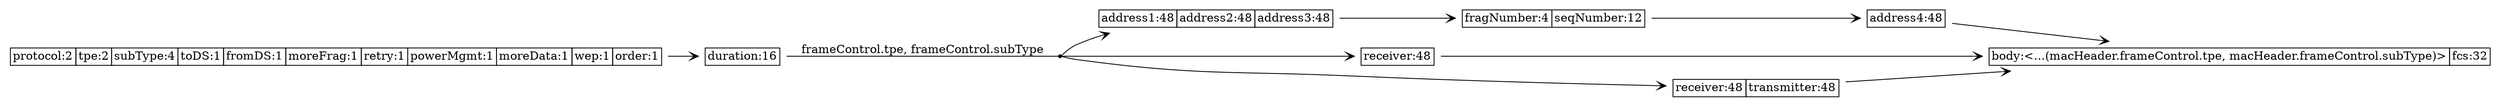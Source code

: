 digraph G {
  rankdir = LR;
  node [shape=plaintext];
  edge [arrowhead=vee];

  n0 [label=<
    <TABLE BORDER="0" CELLBORDER="1" CELLSPACING="0">
      <TR><TD>protocol:2</TD><TD>tpe:2</TD><TD>subType:4</TD><TD>toDS:1</TD><TD>fromDS:1</TD><TD>moreFrag:1</TD><TD>retry:1</TD><TD>powerMgmt:1</TD><TD>moreData:1</TD><TD>wep:1</TD><TD>order:1</TD></TR>
    </TABLE>
  >];
  n1 [label=<
    <TABLE BORDER="0" CELLBORDER="1" CELLSPACING="0">
      <TR><TD>duration:16</TD></TR>
    </TABLE>
  >];
  n2 [shape=point];
  n3 [label=<
    <TABLE BORDER="0" CELLBORDER="1" CELLSPACING="0">
      <TR><TD>address1:48</TD><TD>address2:48</TD><TD>address3:48</TD></TR>
    </TABLE>
  >];
  n4 [label=<
    <TABLE BORDER="0" CELLBORDER="1" CELLSPACING="0">
      <TR><TD>fragNumber:4</TD><TD>seqNumber:12</TD></TR>
    </TABLE>
  >];
  n5 [label=<
    <TABLE BORDER="0" CELLBORDER="1" CELLSPACING="0">
      <TR><TD>address4:48</TD></TR>
    </TABLE>
  >];
  n6 [label=<
    <TABLE BORDER="0" CELLBORDER="1" CELLSPACING="0">
      <TR><TD>receiver:48</TD></TR>
    </TABLE>
  >];
  n7 [label=<
    <TABLE BORDER="0" CELLBORDER="1" CELLSPACING="0">
      <TR><TD>receiver:48</TD><TD>transmitter:48</TD></TR>
    </TABLE>
  >];
  n8 [label=<
    <TABLE BORDER="0" CELLBORDER="1" CELLSPACING="0">
      <TR><TD>body:&lt;...(macHeader.frameControl.tpe, macHeader.frameControl.subType)&gt;</TD><TD>fcs:32</TD></TR>
    </TABLE>
  >];

  n0 -> n1;
  n1 -> n2 [arrowhead=none, label="frameControl.tpe, frameControl.subType"];
  n2 -> n3;
  n3 -> n4;
  n4 -> n5;
  n2 -> n6;
  n2 -> n7;
  n7 -> n8;
  n5 -> n8;
  n6 -> n8;
}